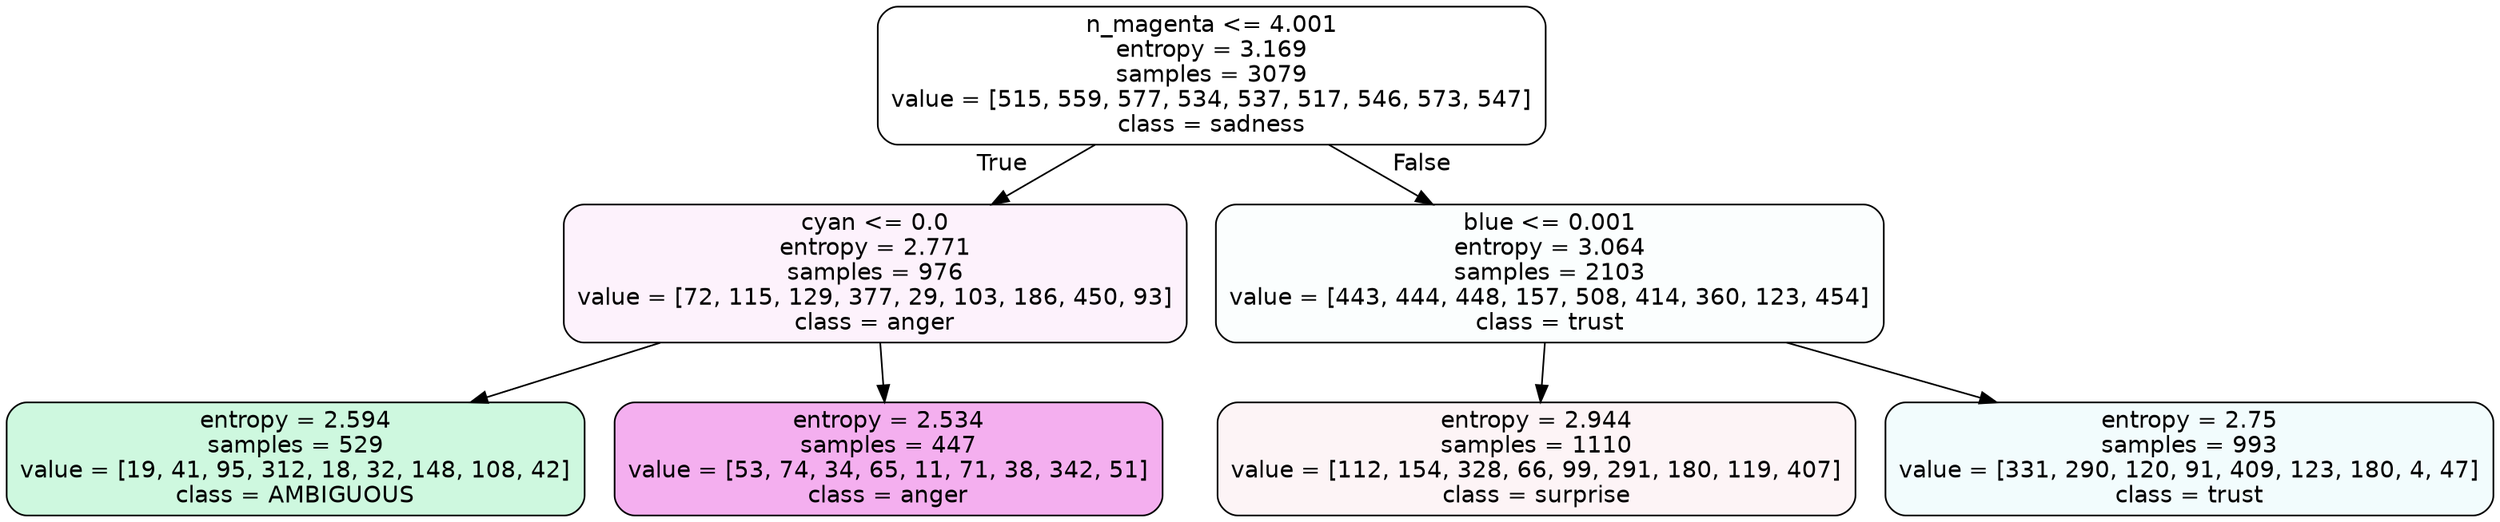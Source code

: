 digraph Tree {
node [shape=box, style="filled, rounded", color="black", fontname=helvetica] ;
edge [fontname=helvetica] ;
0 [label="n_magenta <= 4.001\nentropy = 3.169\nsamples = 3079\nvalue = [515, 559, 577, 534, 537, 517, 546, 573, 547]\nclass = sadness", fillcolor="#64e53900"] ;
1 [label="cyan <= 0.0\nentropy = 2.771\nsamples = 976\nvalue = [72, 115, 129, 377, 29, 103, 186, 450, 93]\nclass = anger", fillcolor="#e539d710"] ;
0 -> 1 [labeldistance=2.5, labelangle=45, headlabel="True"] ;
2 [label="entropy = 2.594\nsamples = 529\nvalue = [19, 41, 95, 312, 18, 32, 148, 108, 42]\nclass = AMBIGUOUS", fillcolor="#39e5813f"] ;
1 -> 2 ;
3 [label="entropy = 2.534\nsamples = 447\nvalue = [53, 74, 34, 65, 11, 71, 38, 342, 51]\nclass = anger", fillcolor="#e539d767"] ;
1 -> 3 ;
4 [label="blue <= 0.001\nentropy = 3.064\nsamples = 2103\nvalue = [443, 444, 448, 157, 508, 414, 360, 123, 454]\nclass = trust", fillcolor="#39d7e505"] ;
0 -> 4 [labeldistance=2.5, labelangle=-45, headlabel="False"] ;
5 [label="entropy = 2.944\nsamples = 1110\nvalue = [112, 154, 328, 66, 99, 291, 180, 119, 407]\nclass = surprise", fillcolor="#e539640e"] ;
4 -> 5 ;
6 [label="entropy = 2.75\nsamples = 993\nvalue = [331, 290, 120, 91, 409, 123, 180, 4, 47]\nclass = trust", fillcolor="#39d7e510"] ;
4 -> 6 ;
}